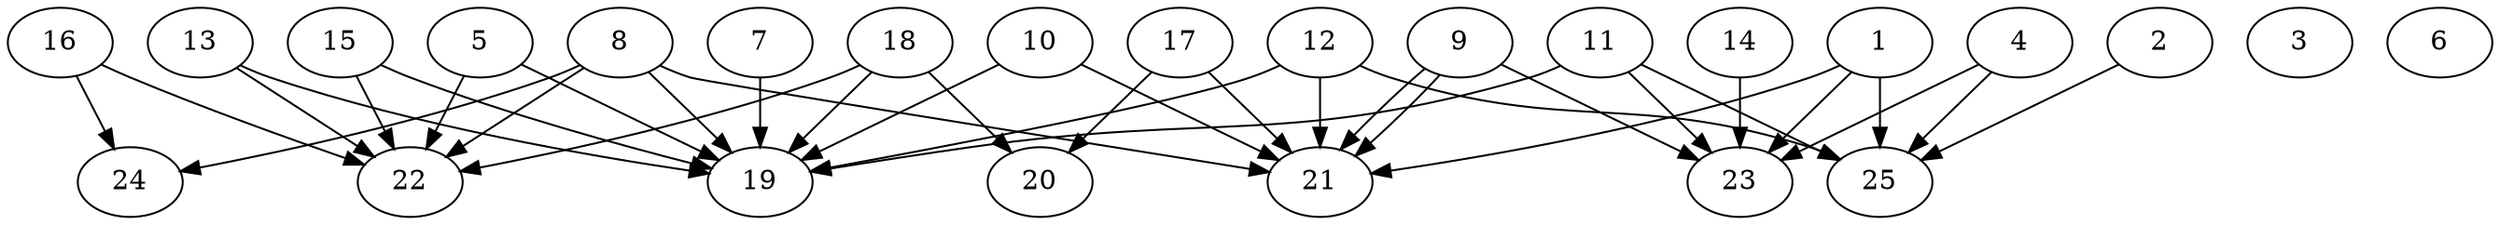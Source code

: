 // DAG automatically generated by daggen at Thu Oct  3 14:00:39 2019
// ./daggen --dot -n 25 --ccr 0.4 --fat 0.9 --regular 0.9 --density 0.6 --mindata 5242880 --maxdata 52428800 
digraph G {
  1 [size="26995200", alpha="0.18", expect_size="10798080"] 
  1 -> 21 [size ="10798080"]
  1 -> 23 [size ="10798080"]
  1 -> 25 [size ="10798080"]
  2 [size="31083520", alpha="0.19", expect_size="12433408"] 
  2 -> 25 [size ="12433408"]
  3 [size="42452480", alpha="0.04", expect_size="16980992"] 
  4 [size="14118400", alpha="0.15", expect_size="5647360"] 
  4 -> 23 [size ="5647360"]
  4 -> 25 [size ="5647360"]
  5 [size="24844800", alpha="0.03", expect_size="9937920"] 
  5 -> 19 [size ="9937920"]
  5 -> 22 [size ="9937920"]
  6 [size="80675840", alpha="0.05", expect_size="32270336"] 
  7 [size="32325120", alpha="0.14", expect_size="12930048"] 
  7 -> 19 [size ="12930048"]
  8 [size="91729920", alpha="0.18", expect_size="36691968"] 
  8 -> 19 [size ="36691968"]
  8 -> 21 [size ="36691968"]
  8 -> 22 [size ="36691968"]
  8 -> 24 [size ="36691968"]
  9 [size="63119360", alpha="0.07", expect_size="25247744"] 
  9 -> 21 [size ="25247744"]
  9 -> 21 [size ="25247744"]
  9 -> 23 [size ="25247744"]
  10 [size="14069760", alpha="0.20", expect_size="5627904"] 
  10 -> 19 [size ="5627904"]
  10 -> 21 [size ="5627904"]
  11 [size="33320960", alpha="0.11", expect_size="13328384"] 
  11 -> 19 [size ="13328384"]
  11 -> 23 [size ="13328384"]
  11 -> 25 [size ="13328384"]
  12 [size="23400960", alpha="0.07", expect_size="9360384"] 
  12 -> 19 [size ="9360384"]
  12 -> 21 [size ="9360384"]
  12 -> 25 [size ="9360384"]
  13 [size="16460800", alpha="0.19", expect_size="6584320"] 
  13 -> 19 [size ="6584320"]
  13 -> 22 [size ="6584320"]
  14 [size="39859200", alpha="0.03", expect_size="15943680"] 
  14 -> 23 [size ="15943680"]
  15 [size="126223360", alpha="0.01", expect_size="50489344"] 
  15 -> 19 [size ="50489344"]
  15 -> 22 [size ="50489344"]
  16 [size="26972160", alpha="0.11", expect_size="10788864"] 
  16 -> 22 [size ="10788864"]
  16 -> 24 [size ="10788864"]
  17 [size="57489920", alpha="0.11", expect_size="22995968"] 
  17 -> 20 [size ="22995968"]
  17 -> 21 [size ="22995968"]
  18 [size="22241280", alpha="0.05", expect_size="8896512"] 
  18 -> 19 [size ="8896512"]
  18 -> 20 [size ="8896512"]
  18 -> 22 [size ="8896512"]
  19 [size="127621120", alpha="0.12", expect_size="51048448"] 
  20 [size="48404480", alpha="0.07", expect_size="19361792"] 
  21 [size="45808640", alpha="0.05", expect_size="18323456"] 
  22 [size="109304320", alpha="0.06", expect_size="43721728"] 
  23 [size="32227840", alpha="0.11", expect_size="12891136"] 
  24 [size="27356160", alpha="0.17", expect_size="10942464"] 
  25 [size="42257920", alpha="0.05", expect_size="16903168"] 
}
